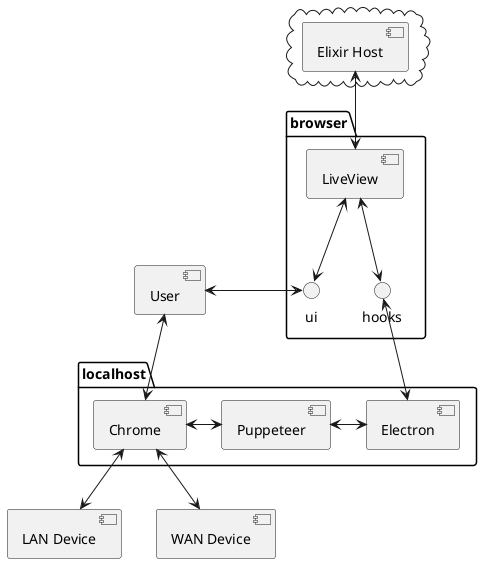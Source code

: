   @startuml
  cloud {
    [Elixir Host]
  }

  package "browser" {
    () hooks
    () ui
    [Elixir Host] <-down-> [LiveView]
    hooks <-up-> [LiveView]
    ui <-up-> [LiveView]
  }

  package "localhost" {
    hooks <-down-> [Electron]
    [Electron] <-left-> [Puppeteer]
    [Puppeteer] <-left-> [Chrome]
  }


  ui <-left-> [User]
  [User] <-down-> Chrome
  [User]
  Chrome <-down-> [LAN Device]
  Chrome <-down-> [WAN Device]
@enduml
